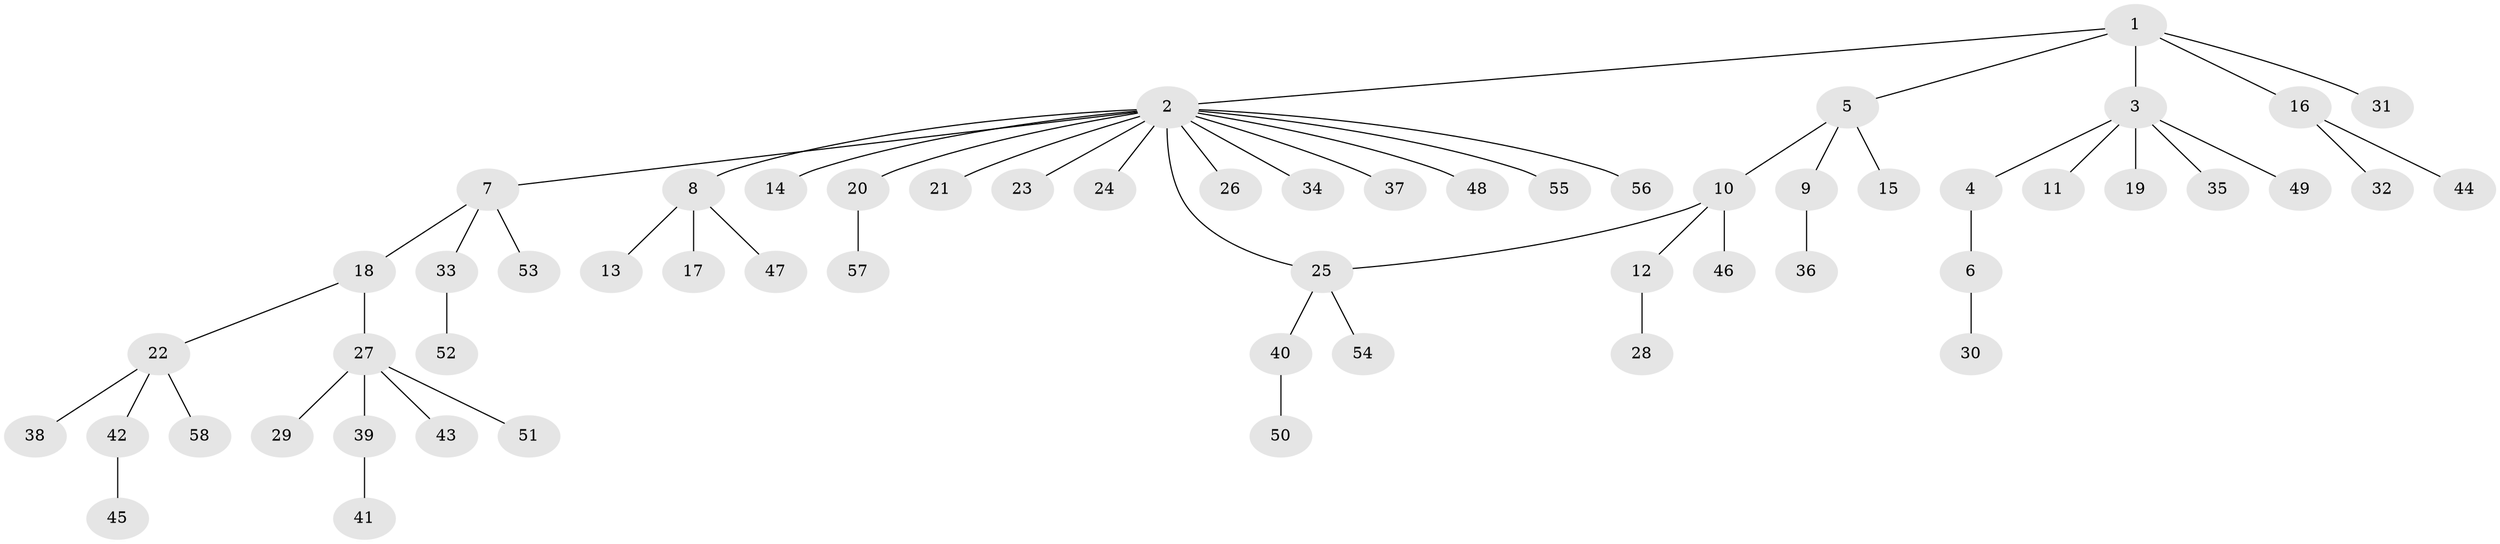 // coarse degree distribution, {1: 0.9310344827586207, 24: 0.034482758620689655, 5: 0.034482758620689655}
// Generated by graph-tools (version 1.1) at 2025/51/03/04/25 21:51:35]
// undirected, 58 vertices, 58 edges
graph export_dot {
graph [start="1"]
  node [color=gray90,style=filled];
  1;
  2;
  3;
  4;
  5;
  6;
  7;
  8;
  9;
  10;
  11;
  12;
  13;
  14;
  15;
  16;
  17;
  18;
  19;
  20;
  21;
  22;
  23;
  24;
  25;
  26;
  27;
  28;
  29;
  30;
  31;
  32;
  33;
  34;
  35;
  36;
  37;
  38;
  39;
  40;
  41;
  42;
  43;
  44;
  45;
  46;
  47;
  48;
  49;
  50;
  51;
  52;
  53;
  54;
  55;
  56;
  57;
  58;
  1 -- 2;
  1 -- 3;
  1 -- 5;
  1 -- 16;
  1 -- 31;
  2 -- 7;
  2 -- 8;
  2 -- 14;
  2 -- 20;
  2 -- 21;
  2 -- 23;
  2 -- 24;
  2 -- 25;
  2 -- 26;
  2 -- 34;
  2 -- 37;
  2 -- 48;
  2 -- 55;
  2 -- 56;
  3 -- 4;
  3 -- 11;
  3 -- 19;
  3 -- 35;
  3 -- 49;
  4 -- 6;
  5 -- 9;
  5 -- 10;
  5 -- 15;
  6 -- 30;
  7 -- 18;
  7 -- 33;
  7 -- 53;
  8 -- 13;
  8 -- 17;
  8 -- 47;
  9 -- 36;
  10 -- 12;
  10 -- 25;
  10 -- 46;
  12 -- 28;
  16 -- 32;
  16 -- 44;
  18 -- 22;
  18 -- 27;
  20 -- 57;
  22 -- 38;
  22 -- 42;
  22 -- 58;
  25 -- 40;
  25 -- 54;
  27 -- 29;
  27 -- 39;
  27 -- 43;
  27 -- 51;
  33 -- 52;
  39 -- 41;
  40 -- 50;
  42 -- 45;
}
